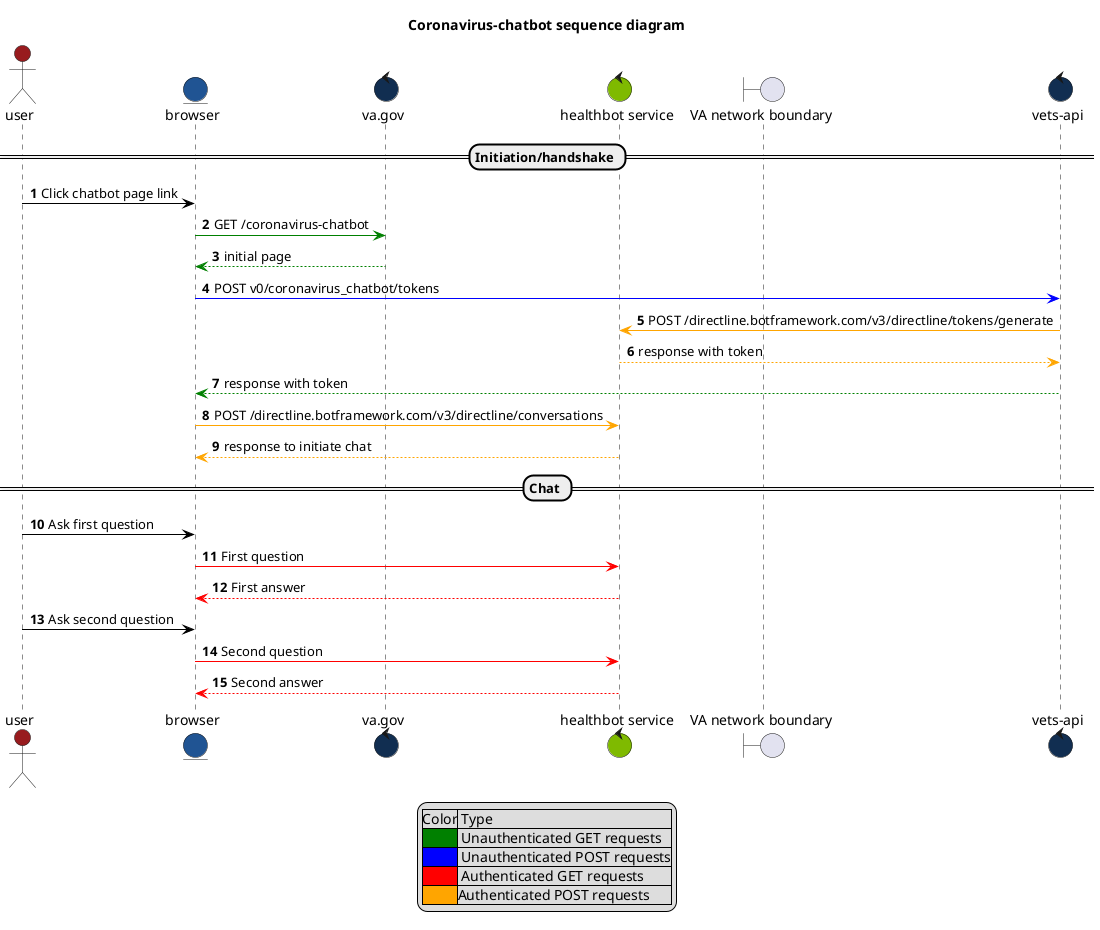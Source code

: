 @startuml
' Syntax here: http://plantuml.com/sequence-diagram
' Sequence diagram showing calls from the FE to the various
' services associated with the healthbot

title Coronavirus-chatbot sequence diagram

skinparam shadowing false
skinparam roundcorner 20

' Definition of participants
actor user  #981b1e
entity browser #205493
control "va.gov" as vagov #112e51
control "healthbot service" as healthbot #7FBA00
boundary "VA network boundary"
control "vets-api" as vetsapi #112e51

autonumber
== Initiation/handshake ==
user -[#black]> browser: Click chatbot page link
browser -[#green]> vagov: GET /coronavirus-chatbot
vagov --[#green]> browser: initial page
browser -[#blue]> vetsapi: POST v0/coronavirus_chatbot/tokens
vetsapi -[#orange]> healthbot: POST /directline.botframework.com/v3/directline/tokens/generate
healthbot --[#orange]> vetsapi: response with token
vetsapi --[#green]> browser: response with token
browser -[#orange]> healthbot: POST /directline.botframework.com/v3/directline/conversations
healthbot --[#orange]> browser: response to initiate chat

== Chat ==
user -[#black]> browser: Ask first question
browser -[#red]> healthbot: First question
healthbot --[#red]> browser: First answer
user -[#black]> browser: Ask second question
browser -[#red]> healthbot: Second question
healthbot --[#red]> browser: Second answer

legend center
    |Color| Type |
    |<#green>| Unauthenticated GET requests|
    |<#blue> | Unauthenticated POST requests|
    |<#red>| Authenticated GET requests|
    |<#orange>|Authenticated POST requests|
endlegend


@enduml
